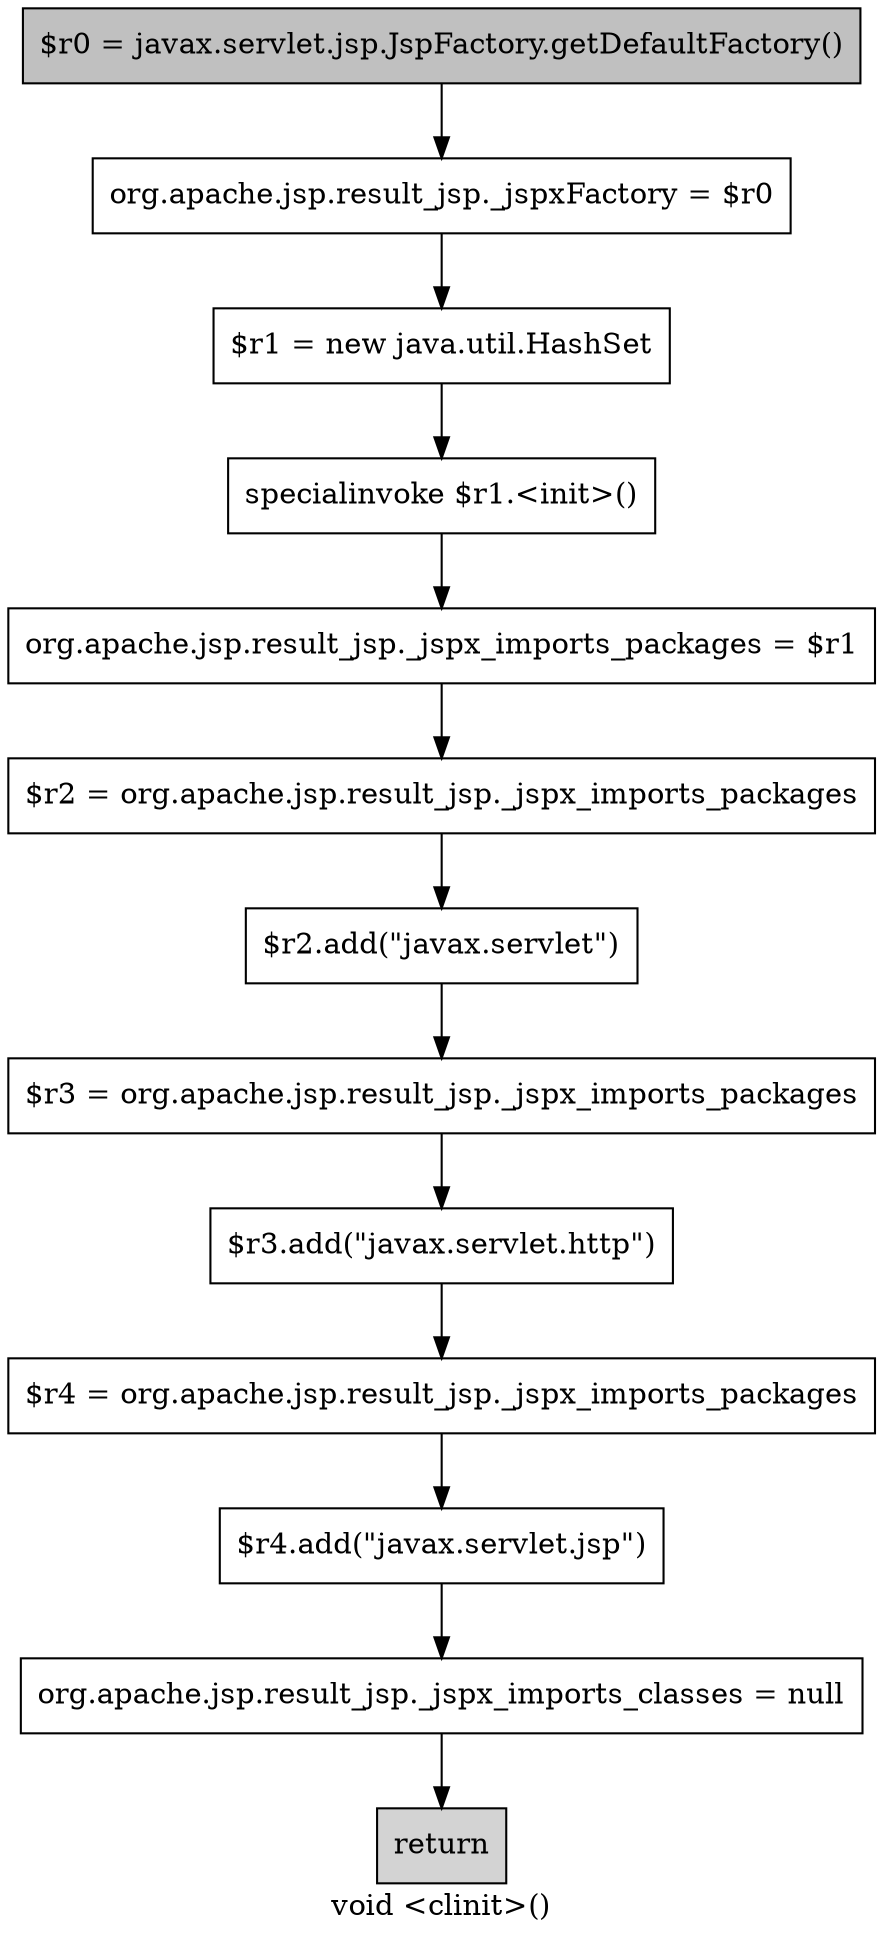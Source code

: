 digraph "void <clinit>()" {
    label="void <clinit>()";
    node [shape=box];
    "0" [style=filled,fillcolor=gray,label="$r0 = javax.servlet.jsp.JspFactory.getDefaultFactory()",];
    "1" [label="org.apache.jsp.result_jsp._jspxFactory = $r0",];
    "0"->"1";
    "2" [label="$r1 = new java.util.HashSet",];
    "1"->"2";
    "3" [label="specialinvoke $r1.<init>()",];
    "2"->"3";
    "4" [label="org.apache.jsp.result_jsp._jspx_imports_packages = $r1",];
    "3"->"4";
    "5" [label="$r2 = org.apache.jsp.result_jsp._jspx_imports_packages",];
    "4"->"5";
    "6" [label="$r2.add(\"javax.servlet\")",];
    "5"->"6";
    "7" [label="$r3 = org.apache.jsp.result_jsp._jspx_imports_packages",];
    "6"->"7";
    "8" [label="$r3.add(\"javax.servlet.http\")",];
    "7"->"8";
    "9" [label="$r4 = org.apache.jsp.result_jsp._jspx_imports_packages",];
    "8"->"9";
    "10" [label="$r4.add(\"javax.servlet.jsp\")",];
    "9"->"10";
    "11" [label="org.apache.jsp.result_jsp._jspx_imports_classes = null",];
    "10"->"11";
    "12" [style=filled,fillcolor=lightgray,label="return",];
    "11"->"12";
}
